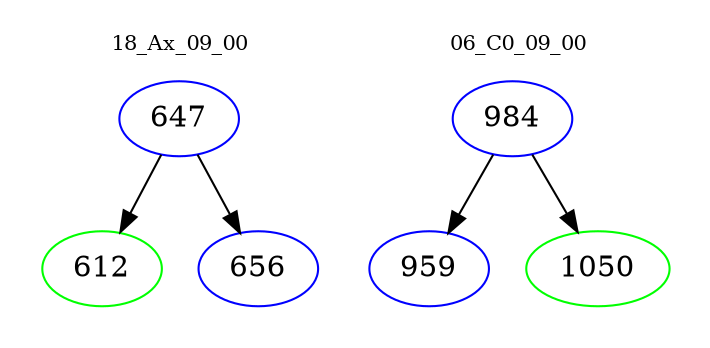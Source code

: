 digraph{
subgraph cluster_0 {
color = white
label = "18_Ax_09_00";
fontsize=10;
T0_647 [label="647", color="blue"]
T0_647 -> T0_612 [color="black"]
T0_612 [label="612", color="green"]
T0_647 -> T0_656 [color="black"]
T0_656 [label="656", color="blue"]
}
subgraph cluster_1 {
color = white
label = "06_C0_09_00";
fontsize=10;
T1_984 [label="984", color="blue"]
T1_984 -> T1_959 [color="black"]
T1_959 [label="959", color="blue"]
T1_984 -> T1_1050 [color="black"]
T1_1050 [label="1050", color="green"]
}
}
